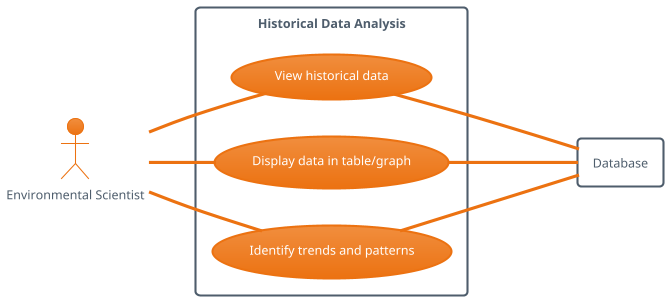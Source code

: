 @startuml
!theme aws-orange
left to right direction

actor Scientist as "Environmental Scientist"

rectangle Database

rectangle "Historical Data Analysis" {

    usecase UC1 as "View historical data"
    usecase UC2 as "Display data in table/graph"
    usecase UC3 as "Identify trends and patterns"

    Scientist -- UC1
    Scientist -- UC2
    Scientist -- UC3

    UC1 --- Database
    UC2 --- Database
    UC3 --- Database

}
@enduml